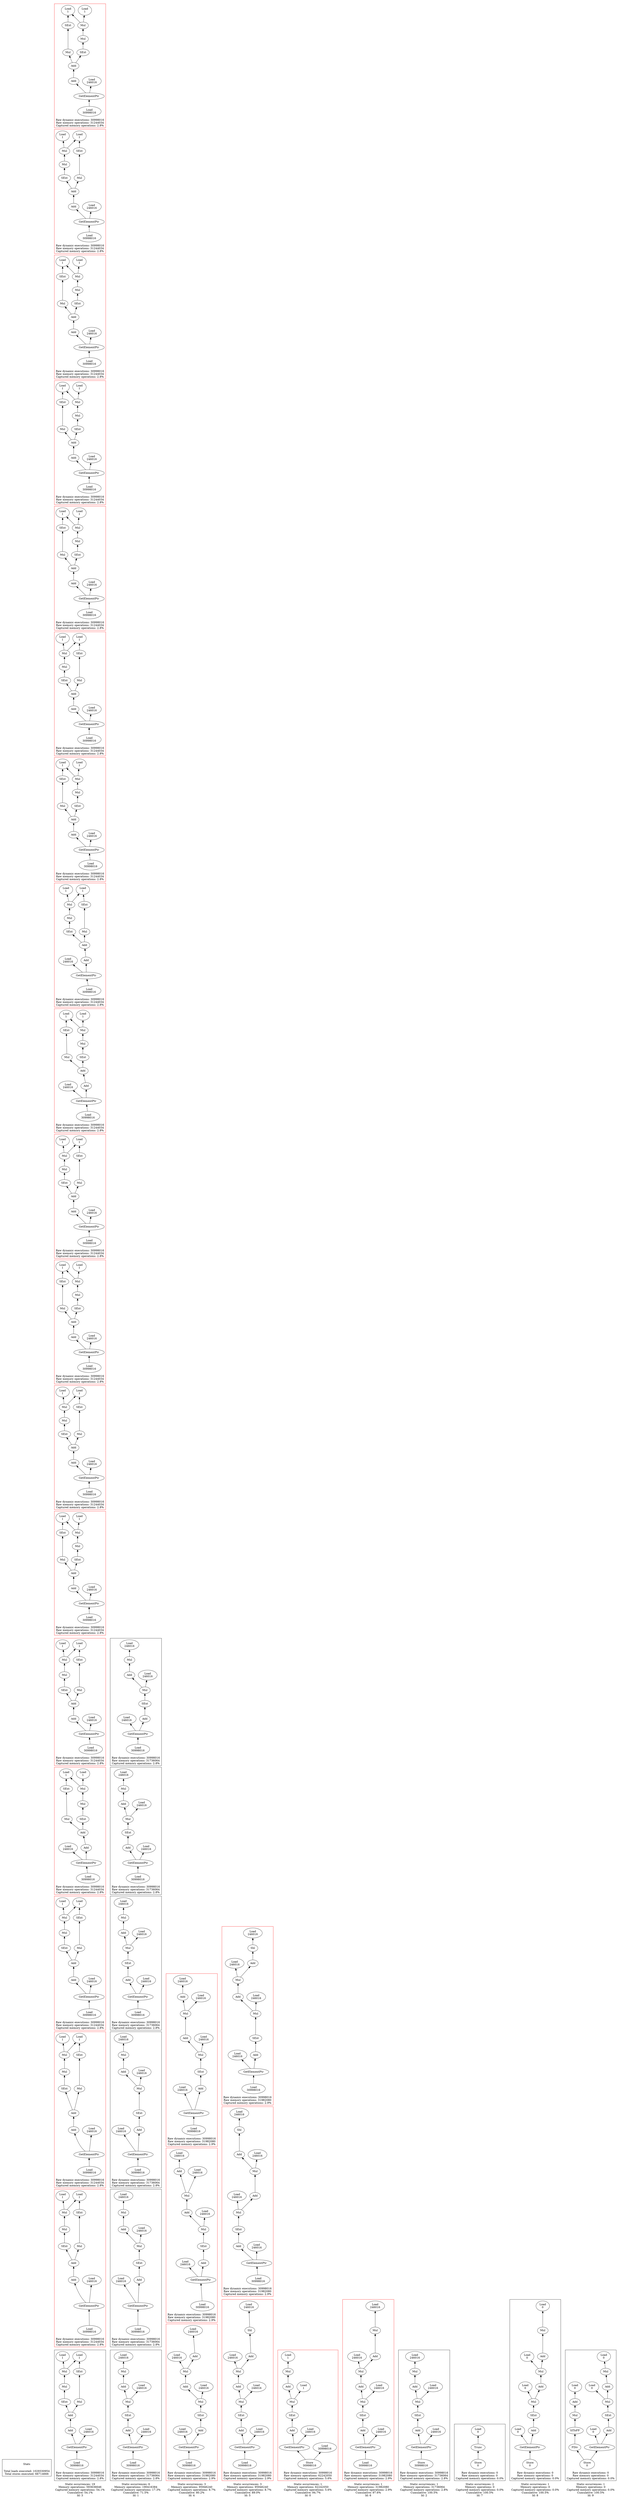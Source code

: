 strict digraph {
rankdir=BT
subgraph {
Stats [shape=plaintext]
cluster=true
label="Total loads executed: 1029330954\nTotal stores executed: 66714666"
}
subgraph {
subgraph {
{
rank=max
"3_0" [shape=point style=invis]
}
"3_0_624" [label="Add"]
"3_0_516" [label="Add"]
"3_0_624" -> "3_0_516"
"3_0_483" [label="SExt"]
"3_0_516" -> "3_0_483"
"3_0_625" [label="GetElementPtr"]
"3_0_514" [label="Load\n246016"]
"3_0_625" -> "3_0_514"
{
rank=min
"3_0_626" [label="Load\n30998016"]
}
"3_0_626" -> "3_0_625"
"3_0_436" [label="Mul"]
"3_0_423" [label="Load\n1"]
"3_0_436" -> "3_0_423"
"3_0_426" [label="Load\n1"]
"3_0_436" -> "3_0_426"
"3_0_515" [label="Mul"]
"3_0_516" -> "3_0_515"
"3_0_625" -> "3_0_624"
"3_0_457" [label="SExt"]
"3_0_457" -> "3_0_426"
"3_0_474" [label="Mul"]
"3_0_483" -> "3_0_474"
"3_0_474" -> "3_0_436"
"3_0_515" -> "3_0_457"
cluster=true
label="Raw dynamic executions: 30998016\nRaw memory operations: 31244034\nCaptured memory operations: 2.8%"
}
subgraph {
{
rank=max
"3_1" [shape=point style=invis]
}
"3_0" -> "3_1_632" [style=invis]
{
rank=min
"3_1_632" [label="Load\n30998016"]
}
"3_1_631" [label="GetElementPtr"]
"3_1_632" -> "3_1_631"
"3_1_630" [label="Add"]
"3_1_524" [label="Add"]
"3_1_630" -> "3_1_524"
"3_1_486" [label="SExt"]
"3_1_524" -> "3_1_486"
"3_1_437" [label="Mul"]
"3_1_423" [label="Load\n1"]
"3_1_437" -> "3_1_423"
"3_1_631" -> "3_1_630"
"3_1_476" [label="Mul"]
"3_1_476" -> "3_1_437"
"3_1_426" [label="Load\n1"]
"3_1_437" -> "3_1_426"
"3_1_514" [label="Load\n246016"]
"3_1_631" -> "3_1_514"
"3_1_523" [label="Mul"]
"3_1_524" -> "3_1_523"
"3_1_458" [label="SExt"]
"3_1_523" -> "3_1_458"
"3_1_458" -> "3_1_426"
"3_1_486" -> "3_1_476"
cluster=true
label="Raw dynamic executions: 30998016\nRaw memory operations: 31244034\nCaptured memory operations: 2.8%"
color=red
}
subgraph {
{
rank=max
"3_2" [shape=point style=invis]
}
"3_1" -> "3_2_641" [style=invis]
"3_2_639" [label="Add"]
"3_2_531" [label="Add"]
"3_2_639" -> "3_2_531"
"3_2_484" [label="SExt"]
"3_2_476" [label="Mul"]
"3_2_484" -> "3_2_476"
"3_2_437" [label="Mul"]
"3_2_423" [label="Load\n1"]
"3_2_437" -> "3_2_423"
"3_2_640" [label="GetElementPtr"]
"3_2_514" [label="Load\n246016"]
"3_2_640" -> "3_2_514"
"3_2_476" -> "3_2_437"
{
rank=min
"3_2_641" [label="Load\n30998016"]
}
"3_2_641" -> "3_2_640"
"3_2_426" [label="Load\n1"]
"3_2_437" -> "3_2_426"
"3_2_515" [label="Mul"]
"3_2_531" -> "3_2_515"
"3_2_457" [label="SExt"]
"3_2_457" -> "3_2_426"
"3_2_640" -> "3_2_639"
"3_2_531" -> "3_2_484"
"3_2_515" -> "3_2_457"
cluster=true
label="Raw dynamic executions: 30998016\nRaw memory operations: 31244034\nCaptured memory operations: 2.8%"
color=red
}
subgraph {
{
rank=max
"3_3" [shape=point style=invis]
}
"3_2" -> "3_3_648" [style=invis]
"3_3_647" [label="GetElementPtr"]
"3_3_646" [label="Add"]
"3_3_647" -> "3_3_646"
"3_3_487" [label="SExt"]
"3_3_474" [label="Mul"]
"3_3_487" -> "3_3_474"
"3_3_514" [label="Load\n246016"]
"3_3_647" -> "3_3_514"
"3_3_540" [label="Add"]
"3_3_523" [label="Mul"]
"3_3_540" -> "3_3_523"
"3_3_436" [label="Mul"]
"3_3_423" [label="Load\n1"]
"3_3_436" -> "3_3_423"
"3_3_458" [label="SExt"]
"3_3_523" -> "3_3_458"
"3_3_426" [label="Load\n1"]
"3_3_436" -> "3_3_426"
"3_3_458" -> "3_3_426"
{
rank=min
"3_3_648" [label="Load\n30998016"]
}
"3_3_648" -> "3_3_647"
"3_3_646" -> "3_3_540"
"3_3_540" -> "3_3_487"
"3_3_474" -> "3_3_436"
cluster=true
label="Raw dynamic executions: 30998016\nRaw memory operations: 31244034\nCaptured memory operations: 2.8%"
color=red
}
subgraph {
{
rank=max
"3_4" [shape=point style=invis]
}
"3_3" -> "3_4_651" [style=invis]
"3_4_650" [label="GetElementPtr"]
"3_4_514" [label="Load\n246016"]
"3_4_650" -> "3_4_514"
"3_4_543" [label="Add"]
"3_4_542" [label="Mul"]
"3_4_543" -> "3_4_542"
"3_4_480" [label="SExt"]
"3_4_543" -> "3_4_480"
"3_4_474" [label="Mul"]
"3_4_480" -> "3_4_474"
"3_4_436" [label="Mul"]
"3_4_423" [label="Load\n1"]
"3_4_436" -> "3_4_423"
{
rank=min
"3_4_651" [label="Load\n30998016"]
}
"3_4_651" -> "3_4_650"
"3_4_456" [label="SExt"]
"3_4_542" -> "3_4_456"
"3_4_649" [label="Add"]
"3_4_649" -> "3_4_543"
"3_4_426" [label="Load\n1"]
"3_4_436" -> "3_4_426"
"3_4_650" -> "3_4_649"
"3_4_474" -> "3_4_436"
"3_4_456" -> "3_4_426"
cluster=true
label="Raw dynamic executions: 30998016\nRaw memory operations: 31244034\nCaptured memory operations: 2.8%"
color=red
}
subgraph {
{
rank=max
"3_5" [shape=point style=invis]
}
"3_4" -> "3_5_655" [style=invis]
"3_5_479" [label="Mul"]
"3_5_441" [label="Mul"]
"3_5_479" -> "3_5_441"
"3_5_544" [label="Add"]
"3_5_488" [label="SExt"]
"3_5_544" -> "3_5_488"
"3_5_654" [label="GetElementPtr"]
"3_5_653" [label="Add"]
"3_5_654" -> "3_5_653"
"3_5_514" [label="Load\n246016"]
"3_5_654" -> "3_5_514"
"3_5_523" [label="Mul"]
"3_5_458" [label="SExt"]
"3_5_523" -> "3_5_458"
"3_5_426" [label="Load\n1"]
"3_5_458" -> "3_5_426"
"3_5_423" [label="Load\n1"]
"3_5_441" -> "3_5_423"
"3_5_653" -> "3_5_544"
"3_5_488" -> "3_5_479"
"3_5_544" -> "3_5_523"
{
rank=min
"3_5_655" [label="Load\n30998016"]
}
"3_5_655" -> "3_5_654"
"3_5_441" -> "3_5_426"
cluster=true
label="Raw dynamic executions: 30998016\nRaw memory operations: 31244034\nCaptured memory operations: 2.8%"
color=red
}
subgraph {
{
rank=max
"3_6" [shape=point style=invis]
}
"3_5" -> "3_6_659" [style=invis]
"3_6_657" [label="Add"]
"3_6_545" [label="Add"]
"3_6_657" -> "3_6_545"
"3_6_441" [label="Mul"]
"3_6_426" [label="Load\n1"]
"3_6_441" -> "3_6_426"
"3_6_479" [label="Mul"]
"3_6_479" -> "3_6_441"
{
rank=min
"3_6_659" [label="Load\n30998016"]
}
"3_6_658" [label="GetElementPtr"]
"3_6_659" -> "3_6_658"
"3_6_542" [label="Mul"]
"3_6_456" [label="SExt"]
"3_6_542" -> "3_6_456"
"3_6_481" [label="SExt"]
"3_6_545" -> "3_6_481"
"3_6_658" -> "3_6_657"
"3_6_423" [label="Load\n1"]
"3_6_441" -> "3_6_423"
"3_6_481" -> "3_6_479"
"3_6_545" -> "3_6_542"
"3_6_514" [label="Load\n246016"]
"3_6_658" -> "3_6_514"
"3_6_456" -> "3_6_426"
cluster=true
label="Raw dynamic executions: 30998016\nRaw memory operations: 31244034\nCaptured memory operations: 2.8%"
color=red
}
subgraph {
{
rank=max
"3_7" [shape=point style=invis]
}
"3_6" -> "3_7_667" [style=invis]
{
rank=min
"3_7_667" [label="Load\n30998016"]
}
"3_7_666" [label="GetElementPtr"]
"3_7_667" -> "3_7_666"
"3_7_524" [label="Add"]
"3_7_486" [label="SExt"]
"3_7_524" -> "3_7_486"
"3_7_437" [label="Mul"]
"3_7_423" [label="Load\n1"]
"3_7_437" -> "3_7_423"
"3_7_665" [label="Add"]
"3_7_665" -> "3_7_524"
"3_7_476" [label="Mul"]
"3_7_476" -> "3_7_437"
"3_7_426" [label="Load\n1"]
"3_7_437" -> "3_7_426"
"3_7_523" [label="Mul"]
"3_7_524" -> "3_7_523"
"3_7_458" [label="SExt"]
"3_7_523" -> "3_7_458"
"3_7_666" -> "3_7_665"
"3_7_458" -> "3_7_426"
"3_7_514" [label="Load\n246016"]
"3_7_666" -> "3_7_514"
"3_7_486" -> "3_7_476"
cluster=true
label="Raw dynamic executions: 30998016\nRaw memory operations: 31244034\nCaptured memory operations: 2.8%"
color=red
}
subgraph {
{
rank=max
"3_8" [shape=point style=invis]
}
"3_7" -> "3_8_670" [style=invis]
"3_8_668" [label="Add"]
"3_8_551" [label="Add"]
"3_8_668" -> "3_8_551"
{
rank=min
"3_8_670" [label="Load\n30998016"]
}
"3_8_669" [label="GetElementPtr"]
"3_8_670" -> "3_8_669"
"3_8_542" [label="Mul"]
"3_8_551" -> "3_8_542"
"3_8_437" [label="Mul"]
"3_8_423" [label="Load\n1"]
"3_8_437" -> "3_8_423"
"3_8_476" [label="Mul"]
"3_8_476" -> "3_8_437"
"3_8_514" [label="Load\n246016"]
"3_8_669" -> "3_8_514"
"3_8_669" -> "3_8_668"
"3_8_426" [label="Load\n1"]
"3_8_437" -> "3_8_426"
"3_8_482" [label="SExt"]
"3_8_482" -> "3_8_476"
"3_8_456" [label="SExt"]
"3_8_542" -> "3_8_456"
"3_8_551" -> "3_8_482"
"3_8_456" -> "3_8_426"
cluster=true
label="Raw dynamic executions: 30998016\nRaw memory operations: 31244034\nCaptured memory operations: 2.8%"
color=red
}
subgraph {
{
rank=max
"3_9" [shape=point style=invis]
}
"3_8" -> "3_9_675" [style=invis]
{
rank=min
"3_9_675" [label="Load\n30998016"]
}
"3_9_674" [label="GetElementPtr"]
"3_9_675" -> "3_9_674"
"3_9_524" [label="Add"]
"3_9_486" [label="SExt"]
"3_9_524" -> "3_9_486"
"3_9_437" [label="Mul"]
"3_9_423" [label="Load\n1"]
"3_9_437" -> "3_9_423"
"3_9_673" [label="Add"]
"3_9_673" -> "3_9_524"
"3_9_476" [label="Mul"]
"3_9_476" -> "3_9_437"
"3_9_674" -> "3_9_673"
"3_9_426" [label="Load\n1"]
"3_9_437" -> "3_9_426"
"3_9_523" [label="Mul"]
"3_9_524" -> "3_9_523"
"3_9_458" [label="SExt"]
"3_9_523" -> "3_9_458"
"3_9_458" -> "3_9_426"
"3_9_514" [label="Load\n246016"]
"3_9_674" -> "3_9_514"
"3_9_486" -> "3_9_476"
cluster=true
label="Raw dynamic executions: 30998016\nRaw memory operations: 31244034\nCaptured memory operations: 2.8%"
color=red
}
subgraph {
{
rank=max
"3_10" [shape=point style=invis]
}
"3_9" -> "3_10_679" [style=invis]
"3_10_551" [label="Add"]
"3_10_542" [label="Mul"]
"3_10_551" -> "3_10_542"
"3_10_678" [label="GetElementPtr"]
"3_10_514" [label="Load\n246016"]
"3_10_678" -> "3_10_514"
"3_10_437" [label="Mul"]
"3_10_423" [label="Load\n1"]
"3_10_437" -> "3_10_423"
"3_10_476" [label="Mul"]
"3_10_476" -> "3_10_437"
{
rank=min
"3_10_679" [label="Load\n30998016"]
}
"3_10_679" -> "3_10_678"
"3_10_426" [label="Load\n1"]
"3_10_437" -> "3_10_426"
"3_10_482" [label="SExt"]
"3_10_482" -> "3_10_476"
"3_10_456" [label="SExt"]
"3_10_542" -> "3_10_456"
"3_10_551" -> "3_10_482"
"3_10_677" [label="Add"]
"3_10_677" -> "3_10_551"
"3_10_678" -> "3_10_677"
"3_10_456" -> "3_10_426"
cluster=true
label="Raw dynamic executions: 30998016\nRaw memory operations: 31244034\nCaptured memory operations: 2.8%"
color=red
}
subgraph {
{
rank=max
"3_11" [shape=point style=invis]
}
"3_10" -> "3_11_687" [style=invis]
"3_11_516" [label="Add"]
"3_11_483" [label="SExt"]
"3_11_516" -> "3_11_483"
"3_11_686" [label="GetElementPtr"]
"3_11_514" [label="Load\n246016"]
"3_11_686" -> "3_11_514"
{
rank=min
"3_11_687" [label="Load\n30998016"]
}
"3_11_687" -> "3_11_686"
"3_11_436" [label="Mul"]
"3_11_423" [label="Load\n1"]
"3_11_436" -> "3_11_423"
"3_11_426" [label="Load\n1"]
"3_11_436" -> "3_11_426"
"3_11_685" [label="Add"]
"3_11_686" -> "3_11_685"
"3_11_515" [label="Mul"]
"3_11_516" -> "3_11_515"
"3_11_685" -> "3_11_516"
"3_11_457" [label="SExt"]
"3_11_457" -> "3_11_426"
"3_11_474" [label="Mul"]
"3_11_483" -> "3_11_474"
"3_11_474" -> "3_11_436"
"3_11_515" -> "3_11_457"
cluster=true
label="Raw dynamic executions: 30998016\nRaw memory operations: 31244034\nCaptured memory operations: 2.8%"
color=red
}
subgraph {
{
rank=max
"3_12" [shape=point style=invis]
}
"3_11" -> "3_12_690" [style=invis]
"3_12_441" [label="Mul"]
"3_12_426" [label="Load\n1"]
"3_12_441" -> "3_12_426"
"3_12_479" [label="Mul"]
"3_12_479" -> "3_12_441"
"3_12_558" [label="Add"]
"3_12_515" [label="Mul"]
"3_12_558" -> "3_12_515"
{
rank=min
"3_12_690" [label="Load\n30998016"]
}
"3_12_689" [label="GetElementPtr"]
"3_12_690" -> "3_12_689"
"3_12_485" [label="SExt"]
"3_12_485" -> "3_12_479"
"3_12_688" [label="Add"]
"3_12_688" -> "3_12_558"
"3_12_689" -> "3_12_688"
"3_12_514" [label="Load\n246016"]
"3_12_689" -> "3_12_514"
"3_12_423" [label="Load\n1"]
"3_12_441" -> "3_12_423"
"3_12_457" [label="SExt"]
"3_12_457" -> "3_12_426"
"3_12_558" -> "3_12_485"
"3_12_515" -> "3_12_457"
cluster=true
label="Raw dynamic executions: 30998016\nRaw memory operations: 31244034\nCaptured memory operations: 2.8%"
color=red
}
subgraph {
{
rank=max
"3_13" [shape=point style=invis]
}
"3_12" -> "3_13_694" [style=invis]
"3_13_693" [label="GetElementPtr"]
"3_13_692" [label="Add"]
"3_13_693" -> "3_13_692"
"3_13_516" [label="Add"]
"3_13_483" [label="SExt"]
"3_13_516" -> "3_13_483"
"3_13_514" [label="Load\n246016"]
"3_13_693" -> "3_13_514"
"3_13_436" [label="Mul"]
"3_13_423" [label="Load\n1"]
"3_13_436" -> "3_13_423"
{
rank=min
"3_13_694" [label="Load\n30998016"]
}
"3_13_694" -> "3_13_693"
"3_13_426" [label="Load\n1"]
"3_13_436" -> "3_13_426"
"3_13_515" [label="Mul"]
"3_13_516" -> "3_13_515"
"3_13_457" [label="SExt"]
"3_13_457" -> "3_13_426"
"3_13_692" -> "3_13_516"
"3_13_474" [label="Mul"]
"3_13_483" -> "3_13_474"
"3_13_474" -> "3_13_436"
"3_13_515" -> "3_13_457"
cluster=true
label="Raw dynamic executions: 30998016\nRaw memory operations: 31244034\nCaptured memory operations: 2.8%"
color=red
}
subgraph {
{
rank=max
"3_14" [shape=point style=invis]
}
"3_13" -> "3_14_698" [style=invis]
{
rank=min
"3_14_698" [label="Load\n30998016"]
}
"3_14_697" [label="GetElementPtr"]
"3_14_698" -> "3_14_697"
"3_14_441" [label="Mul"]
"3_14_426" [label="Load\n1"]
"3_14_441" -> "3_14_426"
"3_14_479" [label="Mul"]
"3_14_479" -> "3_14_441"
"3_14_558" [label="Add"]
"3_14_515" [label="Mul"]
"3_14_558" -> "3_14_515"
"3_14_485" [label="SExt"]
"3_14_485" -> "3_14_479"
"3_14_696" [label="Add"]
"3_14_696" -> "3_14_558"
"3_14_697" -> "3_14_696"
"3_14_514" [label="Load\n246016"]
"3_14_697" -> "3_14_514"
"3_14_423" [label="Load\n1"]
"3_14_441" -> "3_14_423"
"3_14_457" [label="SExt"]
"3_14_457" -> "3_14_426"
"3_14_558" -> "3_14_485"
"3_14_515" -> "3_14_457"
cluster=true
label="Raw dynamic executions: 30998016\nRaw memory operations: 31244034\nCaptured memory operations: 2.8%"
color=red
}
subgraph {
{
rank=max
"3_15" [shape=point style=invis]
}
"3_14" -> "3_15_706" [style=invis]
"3_15_441" [label="Mul"]
"3_15_426" [label="Load\n1"]
"3_15_441" -> "3_15_426"
"3_15_479" [label="Mul"]
"3_15_479" -> "3_15_441"
"3_15_558" [label="Add"]
"3_15_515" [label="Mul"]
"3_15_558" -> "3_15_515"
"3_15_705" [label="GetElementPtr"]
"3_15_704" [label="Add"]
"3_15_705" -> "3_15_704"
"3_15_485" [label="SExt"]
"3_15_485" -> "3_15_479"
"3_15_704" -> "3_15_558"
"3_15_514" [label="Load\n246016"]
"3_15_705" -> "3_15_514"
"3_15_423" [label="Load\n1"]
"3_15_441" -> "3_15_423"
"3_15_457" [label="SExt"]
"3_15_457" -> "3_15_426"
{
rank=min
"3_15_706" [label="Load\n30998016"]
}
"3_15_706" -> "3_15_705"
"3_15_558" -> "3_15_485"
"3_15_515" -> "3_15_457"
cluster=true
label="Raw dynamic executions: 30998016\nRaw memory operations: 31244034\nCaptured memory operations: 2.8%"
color=red
}
subgraph {
{
rank=max
"3_16" [shape=point style=invis]
}
"3_15" -> "3_16_713" [style=invis]
"3_16_551" [label="Add"]
"3_16_542" [label="Mul"]
"3_16_551" -> "3_16_542"
{
rank=min
"3_16_713" [label="Load\n30998016"]
}
"3_16_712" [label="GetElementPtr"]
"3_16_713" -> "3_16_712"
"3_16_711" [label="Add"]
"3_16_711" -> "3_16_551"
"3_16_437" [label="Mul"]
"3_16_423" [label="Load\n1"]
"3_16_437" -> "3_16_423"
"3_16_476" [label="Mul"]
"3_16_476" -> "3_16_437"
"3_16_712" -> "3_16_711"
"3_16_426" [label="Load\n1"]
"3_16_437" -> "3_16_426"
"3_16_482" [label="SExt"]
"3_16_482" -> "3_16_476"
"3_16_456" [label="SExt"]
"3_16_542" -> "3_16_456"
"3_16_551" -> "3_16_482"
"3_16_514" [label="Load\n246016"]
"3_16_712" -> "3_16_514"
"3_16_456" -> "3_16_426"
cluster=true
label="Raw dynamic executions: 30998016\nRaw memory operations: 31244034\nCaptured memory operations: 2.8%"
color=red
}
subgraph {
{
rank=max
"3_17" [shape=point style=invis]
}
"3_16" -> "3_17_720" [style=invis]
"3_17_484" [label="SExt"]
"3_17_476" [label="Mul"]
"3_17_484" -> "3_17_476"
"3_17_437" [label="Mul"]
"3_17_423" [label="Load\n1"]
"3_17_437" -> "3_17_423"
{
rank=min
"3_17_720" [label="Load\n30998016"]
}
"3_17_719" [label="GetElementPtr"]
"3_17_720" -> "3_17_719"
"3_17_476" -> "3_17_437"
"3_17_718" [label="Add"]
"3_17_531" [label="Add"]
"3_17_718" -> "3_17_531"
"3_17_426" [label="Load\n1"]
"3_17_437" -> "3_17_426"
"3_17_514" [label="Load\n246016"]
"3_17_719" -> "3_17_514"
"3_17_515" [label="Mul"]
"3_17_531" -> "3_17_515"
"3_17_719" -> "3_17_718"
"3_17_457" [label="SExt"]
"3_17_457" -> "3_17_426"
"3_17_531" -> "3_17_484"
"3_17_515" -> "3_17_457"
cluster=true
label="Raw dynamic executions: 30998016\nRaw memory operations: 31244034\nCaptured memory operations: 2.8%"
color=red
}
subgraph {
{
rank=max
"3_18" [shape=point style=invis]
}
"3_17" -> "3_18_731" [style=invis]
"3_18_515" [label="Mul"]
"3_18_457" [label="SExt"]
"3_18_515" -> "3_18_457"
"3_18_729" [label="Add"]
"3_18_531" [label="Add"]
"3_18_729" -> "3_18_531"
"3_18_484" [label="SExt"]
"3_18_476" [label="Mul"]
"3_18_484" -> "3_18_476"
"3_18_730" [label="GetElementPtr"]
"3_18_514" [label="Load\n246016"]
"3_18_730" -> "3_18_514"
"3_18_437" [label="Mul"]
"3_18_423" [label="Load\n1"]
"3_18_437" -> "3_18_423"
"3_18_730" -> "3_18_729"
"3_18_476" -> "3_18_437"
"3_18_426" [label="Load\n1"]
"3_18_437" -> "3_18_426"
"3_18_531" -> "3_18_515"
"3_18_457" -> "3_18_426"
"3_18_531" -> "3_18_484"
{
rank=min
"3_18_731" [label="Load\n30998016"]
}
"3_18_731" -> "3_18_730"
cluster=true
label="Raw dynamic executions: 30998016\nRaw memory operations: 31244034\nCaptured memory operations: 2.8%"
color=red
}
cluster=true
penwidth=0
label="Static occurrences: 19\nMemory operations: 593636646\nCaptured memory operations: 54.1%\nCumulative: 54.1%\nId: 3"
}
subgraph {
subgraph {
{
rank=max
"1_0" [shape=point style=invis]
}
"1_0_621" [label="Add"]
"1_0_605" [label="SExt"]
"1_0_621" -> "1_0_605"
"1_0_513" [label="Mul"]
"1_0_605" -> "1_0_513"
"1_0_510" [label="Mul"]
"1_0_508" [label="Load\n246016"]
"1_0_510" -> "1_0_508"
{
rank=min
"1_0_623" [label="Load\n30998016"]
}
"1_0_622" [label="GetElementPtr"]
"1_0_623" -> "1_0_622"
"1_0_512" [label="Add"]
"1_0_512" -> "1_0_510"
"1_0_509" [label="Load\n246016"]
"1_0_513" -> "1_0_509"
"1_0_506" [label="Load\n246016"]
"1_0_622" -> "1_0_506"
"1_0_513" -> "1_0_512"
"1_0_622" -> "1_0_621"
cluster=true
label="Raw dynamic executions: 30998016\nRaw memory operations: 31736064\nCaptured memory operations: 2.8%"
}
subgraph {
{
rank=max
"1_1" [shape=point style=invis]
}
"1_0" -> "1_1_645" [style=invis]
"1_1_644" [label="GetElementPtr"]
"1_1_532" [label="Load\n246016"]
"1_1_644" -> "1_1_532"
"1_1_536" [label="Mul"]
"1_1_534" [label="Load\n246016"]
"1_1_536" -> "1_1_534"
"1_1_608" [label="SExt"]
"1_1_539" [label="Mul"]
"1_1_608" -> "1_1_539"
"1_1_643" [label="Add"]
"1_1_644" -> "1_1_643"
"1_1_538" [label="Add"]
"1_1_538" -> "1_1_536"
"1_1_535" [label="Load\n246016"]
"1_1_539" -> "1_1_535"
"1_1_643" -> "1_1_608"
"1_1_539" -> "1_1_538"
{
rank=min
"1_1_645" [label="Load\n30998016"]
}
"1_1_645" -> "1_1_644"
cluster=true
label="Raw dynamic executions: 30998016\nRaw memory operations: 31736064\nCaptured memory operations: 2.8%"
}
subgraph {
{
rank=max
"1_2" [shape=point style=invis]
}
"1_1" -> "1_2_703" [style=invis]
{
rank=min
"1_2_703" [label="Load\n30998016"]
}
"1_2_702" [label="GetElementPtr"]
"1_2_703" -> "1_2_702"
"1_2_566" [label="Mul"]
"1_2_565" [label="Add"]
"1_2_566" -> "1_2_565"
"1_2_559" [label="Load\n246016"]
"1_2_702" -> "1_2_559"
"1_2_701" [label="Add"]
"1_2_702" -> "1_2_701"
"1_2_563" [label="Mul"]
"1_2_561" [label="Load\n246016"]
"1_2_563" -> "1_2_561"
"1_2_565" -> "1_2_563"
"1_2_611" [label="SExt"]
"1_2_611" -> "1_2_566"
"1_2_562" [label="Load\n246016"]
"1_2_566" -> "1_2_562"
"1_2_701" -> "1_2_611"
cluster=true
label="Raw dynamic executions: 30998016\nRaw memory operations: 31736064\nCaptured memory operations: 2.8%"
}
subgraph {
{
rank=max
"1_3" [shape=point style=invis]
}
"1_2" -> "1_3_724" [style=invis]
"1_3_723" [label="GetElementPtr"]
"1_3_722" [label="Add"]
"1_3_723" -> "1_3_722"
"1_3_614" [label="SExt"]
"1_3_722" -> "1_3_614"
"1_3_581" [label="Mul"]
"1_3_579" [label="Load\n246016"]
"1_3_581" -> "1_3_579"
"1_3_578" [label="Load\n246016"]
"1_3_723" -> "1_3_578"
"1_3_583" [label="Add"]
"1_3_583" -> "1_3_581"
"1_3_584" [label="Mul"]
"1_3_614" -> "1_3_584"
{
rank=min
"1_3_724" [label="Load\n30998016"]
}
"1_3_724" -> "1_3_723"
"1_3_580" [label="Load\n246016"]
"1_3_584" -> "1_3_580"
"1_3_584" -> "1_3_583"
cluster=true
label="Raw dynamic executions: 30998016\nRaw memory operations: 31736064\nCaptured memory operations: 2.8%"
}
subgraph {
{
rank=max
"1_4" [shape=point style=invis]
}
"1_3" -> "1_4_736" [style=invis]
{
rank=min
"1_4_736" [label="Load\n30998016"]
}
"1_4_735" [label="GetElementPtr"]
"1_4_736" -> "1_4_735"
"1_4_616" [label="SExt"]
"1_4_597" [label="Mul"]
"1_4_616" -> "1_4_597"
"1_4_734" [label="Add"]
"1_4_734" -> "1_4_616"
"1_4_594" [label="Mul"]
"1_4_592" [label="Load\n246016"]
"1_4_594" -> "1_4_592"
"1_4_735" -> "1_4_734"
"1_4_596" [label="Add"]
"1_4_596" -> "1_4_594"
"1_4_591" [label="Load\n246016"]
"1_4_735" -> "1_4_591"
"1_4_593" [label="Load\n246016"]
"1_4_597" -> "1_4_593"
"1_4_597" -> "1_4_596"
cluster=true
label="Raw dynamic executions: 30998016\nRaw memory operations: 31736064\nCaptured memory operations: 2.8%"
}
subgraph {
{
rank=max
"1_5" [shape=point style=invis]
}
"1_4" -> "1_5_777" [style=invis]
"1_5_776" [label="GetElementPtr"]
"1_5_760" [label="Load\n246016"]
"1_5_776" -> "1_5_760"
"1_5_766" [label="Mul"]
"1_5_765" [label="Add"]
"1_5_766" -> "1_5_765"
"1_5_775" [label="Add"]
"1_5_776" -> "1_5_775"
"1_5_771" [label="SExt"]
"1_5_771" -> "1_5_766"
"1_5_775" -> "1_5_771"
"1_5_763" [label="Mul"]
"1_5_761" [label="Load\n246016"]
"1_5_763" -> "1_5_761"
"1_5_765" -> "1_5_763"
{
rank=min
"1_5_777" [label="Load\n30998016"]
}
"1_5_777" -> "1_5_776"
"1_5_762" [label="Load\n246016"]
"1_5_766" -> "1_5_762"
cluster=true
label="Raw dynamic executions: 30998016\nRaw memory operations: 31736064\nCaptured memory operations: 2.8%"
}
cluster=true
penwidth=0
label="Static occurrences: 6\nMemory operations: 190416384\nCaptured memory operations: 17.3%\nCumulative: 71.5%\nId: 1"
}
subgraph {
subgraph {
{
rank=max
"4_0" [shape=point style=invis]
}
"4_0_628" [label="GetElementPtr"]
"4_0_506" [label="Load\n246016"]
"4_0_628" -> "4_0_506"
"4_0_606" [label="SExt"]
"4_0_521" [label="Mul"]
"4_0_606" -> "4_0_521"
{
rank=min
"4_0_629" [label="Load\n30998016"]
}
"4_0_629" -> "4_0_628"
"4_0_627" [label="Add"]
"4_0_627" -> "4_0_606"
"4_0_518" [label="Mul"]
"4_0_508" [label="Load\n246016"]
"4_0_518" -> "4_0_508"
"4_0_520" [label="Add"]
"4_0_520" -> "4_0_518"
"4_0_628" -> "4_0_627"
"4_0_509" [label="Load\n246016"]
"4_0_521" -> "4_0_509"
"4_0_517" [label="Add"]
"4_0_507" [label="Load\n246016"]
"4_0_517" -> "4_0_507"
"4_0_521" -> "4_0_520"
"4_0_518" -> "4_0_517"
cluster=true
label="Raw dynamic executions: 30998016\nRaw memory operations: 31982080\nCaptured memory operations: 2.9%"
color=red
}
subgraph {
{
rank=max
"4_1" [shape=point style=invis]
}
"4_0" -> "4_1_664" [style=invis]
"4_1_549" [label="Add"]
"4_1_547" [label="Mul"]
"4_1_549" -> "4_1_547"
"4_1_550" [label="Mul"]
"4_1_535" [label="Load\n246016"]
"4_1_550" -> "4_1_535"
"4_1_546" [label="Add"]
"4_1_533" [label="Load\n246016"]
"4_1_546" -> "4_1_533"
"4_1_609" [label="SExt"]
"4_1_609" -> "4_1_550"
"4_1_550" -> "4_1_549"
{
rank=min
"4_1_664" [label="Load\n30998016"]
}
"4_1_663" [label="GetElementPtr"]
"4_1_664" -> "4_1_663"
"4_1_547" -> "4_1_546"
"4_1_532" [label="Load\n246016"]
"4_1_663" -> "4_1_532"
"4_1_534" [label="Load\n246016"]
"4_1_547" -> "4_1_534"
"4_1_662" [label="Add"]
"4_1_662" -> "4_1_609"
"4_1_663" -> "4_1_662"
cluster=true
label="Raw dynamic executions: 30998016\nRaw memory operations: 31982080\nCaptured memory operations: 2.9%"
color=red
}
subgraph {
{
rank=max
"4_2" [shape=point style=invis]
}
"4_1" -> "4_2_710" [style=invis]
"4_2_571" [label="Mul"]
"4_2_570" [label="Add"]
"4_2_571" -> "4_2_570"
"4_2_562" [label="Load\n246016"]
"4_2_571" -> "4_2_562"
"4_2_567" [label="Add"]
"4_2_560" [label="Load\n246016"]
"4_2_567" -> "4_2_560"
{
rank=min
"4_2_710" [label="Load\n30998016"]
}
"4_2_709" [label="GetElementPtr"]
"4_2_710" -> "4_2_709"
"4_2_568" [label="Mul"]
"4_2_568" -> "4_2_567"
"4_2_612" [label="SExt"]
"4_2_612" -> "4_2_571"
"4_2_559" [label="Load\n246016"]
"4_2_709" -> "4_2_559"
"4_2_708" [label="Add"]
"4_2_709" -> "4_2_708"
"4_2_570" -> "4_2_568"
"4_2_708" -> "4_2_612"
"4_2_561" [label="Load\n246016"]
"4_2_568" -> "4_2_561"
cluster=true
label="Raw dynamic executions: 30998016\nRaw memory operations: 31982080\nCaptured memory operations: 2.9%"
color=red
}
cluster=true
penwidth=0
label="Static occurrences: 3\nMemory operations: 95946240\nCaptured memory operations: 8.7%\nCumulative: 80.2%\nId: 4"
}
subgraph {
subgraph {
{
rank=max
"5_0" [shape=point style=invis]
}
{
rank=min
"5_0_637" [label="Load\n30998016"]
}
"5_0_636" [label="GetElementPtr"]
"5_0_637" -> "5_0_636"
"5_0_527" [label="Mul"]
"5_0_508" [label="Load\n246016"]
"5_0_527" -> "5_0_508"
"5_0_530" [label="Mul"]
"5_0_529" [label="Add"]
"5_0_530" -> "5_0_529"
"5_0_526" [label="Add"]
"5_0_527" -> "5_0_526"
"5_0_635" [label="Add"]
"5_0_636" -> "5_0_635"
"5_0_509" [label="Load\n246016"]
"5_0_530" -> "5_0_509"
"5_0_525" [label="Shl"]
"5_0_507" [label="Load\n246016"]
"5_0_525" -> "5_0_507"
"5_0_607" [label="SExt"]
"5_0_607" -> "5_0_530"
"5_0_526" -> "5_0_525"
"5_0_635" -> "5_0_607"
"5_0_529" -> "5_0_527"
"5_0_506" [label="Load\n246016"]
"5_0_636" -> "5_0_506"
cluster=true
label="Raw dynamic executions: 30998016\nRaw memory operations: 31982080\nCaptured memory operations: 2.9%"
color=red
}
subgraph {
{
rank=max
"5_1" [shape=point style=invis]
}
"5_0" -> "5_1_684" [style=invis]
"5_1_557" [label="Mul"]
"5_1_535" [label="Load\n246016"]
"5_1_557" -> "5_1_535"
"5_1_553" [label="Add"]
"5_1_552" [label="Shl"]
"5_1_553" -> "5_1_552"
"5_1_610" [label="SExt"]
"5_1_610" -> "5_1_557"
"5_1_533" [label="Load\n246016"]
"5_1_552" -> "5_1_533"
"5_1_556" [label="Add"]
"5_1_554" [label="Mul"]
"5_1_556" -> "5_1_554"
{
rank=min
"5_1_684" [label="Load\n30998016"]
}
"5_1_683" [label="GetElementPtr"]
"5_1_684" -> "5_1_683"
"5_1_557" -> "5_1_556"
"5_1_534" [label="Load\n246016"]
"5_1_554" -> "5_1_534"
"5_1_682" [label="Add"]
"5_1_682" -> "5_1_610"
"5_1_554" -> "5_1_553"
"5_1_532" [label="Load\n246016"]
"5_1_683" -> "5_1_532"
"5_1_683" -> "5_1_682"
cluster=true
label="Raw dynamic executions: 30998016\nRaw memory operations: 31982080\nCaptured memory operations: 2.9%"
color=red
}
subgraph {
{
rank=max
"5_2" [shape=point style=invis]
}
"5_1" -> "5_2_717" [style=invis]
"5_2_574" [label="Mul"]
"5_2_561" [label="Load\n246016"]
"5_2_574" -> "5_2_561"
"5_2_573" [label="Add"]
"5_2_572" [label="Shl"]
"5_2_573" -> "5_2_572"
"5_2_576" [label="Add"]
"5_2_576" -> "5_2_574"
"5_2_577" [label="Mul"]
"5_2_562" [label="Load\n246016"]
"5_2_577" -> "5_2_562"
"5_2_716" [label="GetElementPtr"]
"5_2_559" [label="Load\n246016"]
"5_2_716" -> "5_2_559"
{
rank=min
"5_2_717" [label="Load\n30998016"]
}
"5_2_717" -> "5_2_716"
"5_2_560" [label="Load\n246016"]
"5_2_572" -> "5_2_560"
"5_2_715" [label="Add"]
"5_2_613" [label="SExt"]
"5_2_715" -> "5_2_613"
"5_2_613" -> "5_2_577"
"5_2_577" -> "5_2_576"
"5_2_574" -> "5_2_573"
"5_2_716" -> "5_2_715"
cluster=true
label="Raw dynamic executions: 30998016\nRaw memory operations: 31982080\nCaptured memory operations: 2.9%"
color=red
}
cluster=true
penwidth=0
label="Static occurrences: 3\nMemory operations: 95946240\nCaptured memory operations: 8.7%\nCumulative: 89.0%\nId: 5"
}
subgraph {
subgraph {
{
rank=max
"0_0" [shape=point style=invis]
}
"0_0_779" [label="GetElementPtr"]
"0_0_778" [label="Add"]
"0_0_779" -> "0_0_778"
"0_0_772" [label="SExt"]
"0_0_770" [label="Mul"]
"0_0_772" -> "0_0_770"
"0_0_769" [label="Add"]
"0_0_756" [label="Mul"]
"0_0_769" -> "0_0_756"
{
rank=min
"0_0_780" [label="Store\n30998016"]
}
"0_0_777" [label="Load\n30998016"]
"0_0_780" -> "0_0_777"
"0_0_423" [label="Load\n1"]
"0_0_756" -> "0_0_423"
"0_0_770" -> "0_0_769"
"0_0_780" -> "0_0_779"
"0_0_778" -> "0_0_772"
"0_0_426" [label="Load\n1"]
"0_0_770" -> "0_0_426"
"0_0_767" [label="Load\n246016"]
"0_0_779" -> "0_0_767"
cluster=true
label="Raw dynamic executions: 30998016\nRaw memory operations: 62242050\nCaptured memory operations: 5.6%"
color=red
}
cluster=true
penwidth=0
label="Static occurrences: 1\nMemory operations: 62242050\nCaptured memory operations: 5.6%\nCumulative: 94.7%\nId: 0"
}
subgraph {
subgraph {
{
rank=max
"6_0" [shape=point style=invis]
}
"6_0_587" [label="Mul"]
"6_0_508" [label="Load\n246016"]
"6_0_587" -> "6_0_508"
{
rank=min
"6_0_728" [label="Load\n30998016"]
}
"6_0_727" [label="GetElementPtr"]
"6_0_728" -> "6_0_727"
"6_0_586" [label="Add"]
"6_0_585" [label="Mul"]
"6_0_586" -> "6_0_585"
"6_0_589" [label="Add"]
"6_0_589" -> "6_0_587"
"6_0_590" [label="Mul"]
"6_0_509" [label="Load\n246016"]
"6_0_590" -> "6_0_509"
"6_0_726" [label="Add"]
"6_0_615" [label="SExt"]
"6_0_726" -> "6_0_615"
"6_0_507" [label="Load\n246016"]
"6_0_585" -> "6_0_507"
"6_0_590" -> "6_0_589"
"6_0_727" -> "6_0_726"
"6_0_506" [label="Load\n246016"]
"6_0_727" -> "6_0_506"
"6_0_587" -> "6_0_586"
"6_0_615" -> "6_0_590"
cluster=true
label="Raw dynamic executions: 30998016\nRaw memory operations: 31982080\nCaptured memory operations: 2.9%"
color=red
}
cluster=true
penwidth=0
label="Static occurrences: 1\nMemory operations: 31982080\nCaptured memory operations: 2.9%\nCumulative: 97.6%\nId: 6"
}
subgraph {
subgraph {
{
rank=max
"2_0" [shape=point style=invis]
}
"2_0_741" [label="Add"]
"2_0_617" [label="SExt"]
"2_0_741" -> "2_0_617"
"2_0_604" [label="Mul"]
"2_0_603" [label="Add"]
"2_0_604" -> "2_0_603"
"2_0_617" -> "2_0_604"
{
rank=min
"2_0_743" [label="Store\n30998016"]
}
"2_0_742" [label="GetElementPtr"]
"2_0_743" -> "2_0_742"
"2_0_601" [label="Mul"]
"2_0_599" [label="Load\n246016"]
"2_0_601" -> "2_0_599"
"2_0_742" -> "2_0_741"
"2_0_603" -> "2_0_601"
"2_0_598" [label="Load\n246016"]
"2_0_742" -> "2_0_598"
"2_0_600" [label="Load\n246016"]
"2_0_604" -> "2_0_600"
cluster=true
label="Raw dynamic executions: 30998016\nRaw memory operations: 31736064\nCaptured memory operations: 2.8%"
}
cluster=true
penwidth=0
label="Static occurrences: 1\nMemory operations: 31736064\nCaptured memory operations: 2.8%\nCumulative: 100.5%\nId: 2"
}
subgraph {
subgraph {
{
rank=max
"7_0" [shape=point style=invis]
}
"7_0_868" [label="Trunc"]
"7_0_866" [label="Load\n0"]
"7_0_868" -> "7_0_866"
{
rank=min
"7_0_869" [label="Store\n0"]
}
"7_0_869" -> "7_0_868"
cluster=true
label="Raw dynamic executions: 0\nRaw memory operations: 0\nCaptured memory operations: 0.0%"
}
cluster=true
penwidth=0
label="Static occurrences: 2\nMemory operations: 0\nCaptured memory operations: 0.0%\nCumulative: 100.5%\nId: 7"
}
subgraph {
subgraph {
{
rank=max
"8_0" [shape=point style=invis]
}
"8_0_402" [label="Mul"]
"8_0_391" [label="Load\n0"]
"8_0_402" -> "8_0_391"
{
rank=min
"8_0_408" [label="Store\n0"]
}
"8_0_407" [label="GetElementPtr"]
"8_0_408" -> "8_0_407"
"8_0_403" [label="SExt"]
"8_0_403" -> "8_0_402"
"8_0_394" [label="Mul"]
"8_0_383" [label="Load\n0"]
"8_0_394" -> "8_0_383"
"8_0_399" [label="Load\n0"]
"8_0_407" -> "8_0_399"
"8_0_386" [label="Mul"]
"8_0_379" [label="Load\n0"]
"8_0_386" -> "8_0_379"
"8_0_406" [label="Add"]
"8_0_406" -> "8_0_403"
"8_0_401" [label="Add"]
"8_0_401" -> "8_0_394"
"8_0_402" -> "8_0_401"
"8_0_407" -> "8_0_406"
"8_0_393" [label="Add"]
"8_0_393" -> "8_0_386"
"8_0_394" -> "8_0_393"
cluster=true
label="Raw dynamic executions: 0\nRaw memory operations: 0\nCaptured memory operations: 0.0%"
}
cluster=true
penwidth=0
label="Static occurrences: 1\nMemory operations: 0\nCaptured memory operations: 0.0%\nCumulative: 100.5%\nId: 8"
}
subgraph {
subgraph {
{
rank=max
"9_0" [shape=point style=invis]
}
"9_0_361" [label="Mul"]
"9_0_348" [label="Load\n0"]
"9_0_361" -> "9_0_348"
{
rank=min
"9_0_367" [label="Store\n0"]
}
"9_0_352" [label="FDiv"]
"9_0_367" -> "9_0_352"
"9_0_341" [label="Add"]
"9_0_334" [label="Load\n0"]
"9_0_341" -> "9_0_334"
"9_0_342" [label="Mul"]
"9_0_342" -> "9_0_341"
"9_0_343" [label="SIToFP"]
"9_0_352" -> "9_0_343"
"9_0_366" [label="GetElementPtr"]
"9_0_367" -> "9_0_366"
"9_0_362" [label="SExt"]
"9_0_362" -> "9_0_361"
"9_0_353" [label="Mul"]
"9_0_338" [label="Load\n0"]
"9_0_353" -> "9_0_338"
"9_0_358" [label="Load\n0"]
"9_0_366" -> "9_0_358"
"9_0_365" [label="Add"]
"9_0_365" -> "9_0_362"
"9_0_360" [label="Add"]
"9_0_360" -> "9_0_353"
"9_0_361" -> "9_0_360"
"9_0_366" -> "9_0_365"
"9_0_343" -> "9_0_342"
cluster=true
label="Raw dynamic executions: 0\nRaw memory operations: 0\nCaptured memory operations: 0.0%"
}
cluster=true
penwidth=0
label="Static occurrences: 1\nMemory operations: 0\nCaptured memory operations: 0.0%\nCumulative: 100.5%\nId: 9"
}
}
